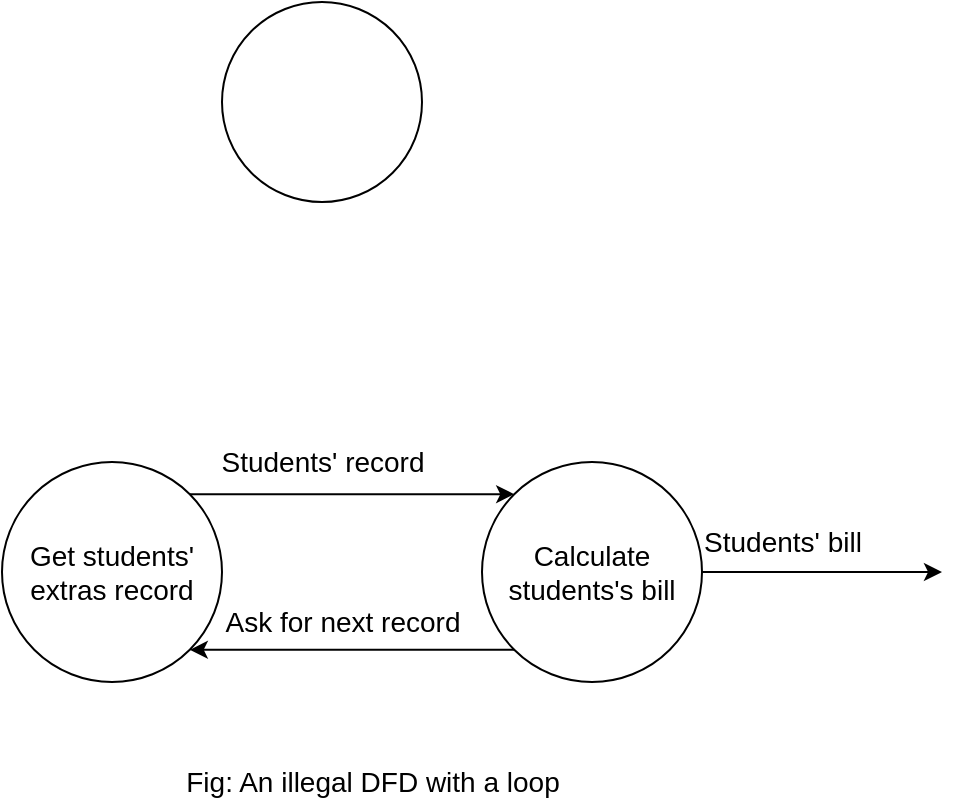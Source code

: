 <mxfile version="18.1.3" type="github">
  <diagram id="f9zgFNODCWRv7Krvn37x" name="Page-1">
    <mxGraphModel dx="1060" dy="563" grid="1" gridSize="10" guides="1" tooltips="1" connect="1" arrows="1" fold="1" page="1" pageScale="1" pageWidth="850" pageHeight="1100" math="0" shadow="0">
      <root>
        <mxCell id="0" />
        <mxCell id="1" parent="0" />
        <mxCell id="9skn9m--ghzOTlHxGW_x-1" value="" style="ellipse;whiteSpace=wrap;html=1;aspect=fixed;" vertex="1" parent="1">
          <mxGeometry x="320" y="100" width="100" height="100" as="geometry" />
        </mxCell>
        <mxCell id="9skn9m--ghzOTlHxGW_x-2" value="&lt;font style=&quot;font-size: 14px;&quot;&gt;Get students&#39; extras record&lt;/font&gt;" style="ellipse;whiteSpace=wrap;html=1;aspect=fixed;" vertex="1" parent="1">
          <mxGeometry x="210" y="330" width="110" height="110" as="geometry" />
        </mxCell>
        <mxCell id="9skn9m--ghzOTlHxGW_x-3" value="&lt;font style=&quot;font-size: 14px;&quot;&gt;Calculate students&#39;s bill&lt;/font&gt;" style="ellipse;whiteSpace=wrap;html=1;aspect=fixed;" vertex="1" parent="1">
          <mxGeometry x="450" y="330" width="110" height="110" as="geometry" />
        </mxCell>
        <mxCell id="9skn9m--ghzOTlHxGW_x-4" value="" style="endArrow=classic;html=1;rounded=0;exitX=0;exitY=1;exitDx=0;exitDy=0;entryX=1;entryY=1;entryDx=0;entryDy=0;" edge="1" parent="1" source="9skn9m--ghzOTlHxGW_x-3" target="9skn9m--ghzOTlHxGW_x-2">
          <mxGeometry width="50" height="50" relative="1" as="geometry">
            <mxPoint x="260" y="470" as="sourcePoint" />
            <mxPoint x="310" y="420" as="targetPoint" />
          </mxGeometry>
        </mxCell>
        <mxCell id="9skn9m--ghzOTlHxGW_x-5" value="" style="endArrow=classic;html=1;rounded=0;entryX=0;entryY=0;entryDx=0;entryDy=0;exitX=1;exitY=0;exitDx=0;exitDy=0;" edge="1" parent="1" source="9skn9m--ghzOTlHxGW_x-2" target="9skn9m--ghzOTlHxGW_x-3">
          <mxGeometry width="50" height="50" relative="1" as="geometry">
            <mxPoint x="400" y="320" as="sourcePoint" />
            <mxPoint x="450" y="270" as="targetPoint" />
          </mxGeometry>
        </mxCell>
        <mxCell id="9skn9m--ghzOTlHxGW_x-6" value="&lt;font style=&quot;font-size: 14px;&quot;&gt;Students&#39; record&lt;/font&gt;" style="text;html=1;align=center;verticalAlign=middle;resizable=0;points=[];autosize=1;strokeColor=none;fillColor=none;" vertex="1" parent="1">
          <mxGeometry x="315" y="320" width="110" height="20" as="geometry" />
        </mxCell>
        <mxCell id="9skn9m--ghzOTlHxGW_x-7" value="&lt;font style=&quot;font-size: 14px;&quot;&gt;Ask for next record&lt;/font&gt;" style="text;html=1;align=center;verticalAlign=middle;resizable=0;points=[];autosize=1;strokeColor=none;fillColor=none;" vertex="1" parent="1">
          <mxGeometry x="320" y="400" width="120" height="20" as="geometry" />
        </mxCell>
        <mxCell id="9skn9m--ghzOTlHxGW_x-8" value="" style="endArrow=classic;html=1;rounded=0;exitX=1;exitY=0.5;exitDx=0;exitDy=0;" edge="1" parent="1" source="9skn9m--ghzOTlHxGW_x-3">
          <mxGeometry width="50" height="50" relative="1" as="geometry">
            <mxPoint x="400" y="300" as="sourcePoint" />
            <mxPoint x="680" y="385" as="targetPoint" />
          </mxGeometry>
        </mxCell>
        <mxCell id="9skn9m--ghzOTlHxGW_x-9" value="&lt;font style=&quot;font-size: 14px;&quot;&gt;Students&#39; bill&lt;/font&gt;" style="text;html=1;align=center;verticalAlign=middle;resizable=0;points=[];autosize=1;strokeColor=none;fillColor=none;" vertex="1" parent="1">
          <mxGeometry x="555" y="360" width="90" height="20" as="geometry" />
        </mxCell>
        <mxCell id="9skn9m--ghzOTlHxGW_x-10" value="&lt;span style=&quot;font-size: 14px;&quot;&gt;Fig: An illegal DFD with a loop&lt;/span&gt;" style="text;html=1;align=center;verticalAlign=middle;resizable=0;points=[];autosize=1;strokeColor=none;fillColor=none;" vertex="1" parent="1">
          <mxGeometry x="300" y="480" width="190" height="20" as="geometry" />
        </mxCell>
      </root>
    </mxGraphModel>
  </diagram>
</mxfile>
